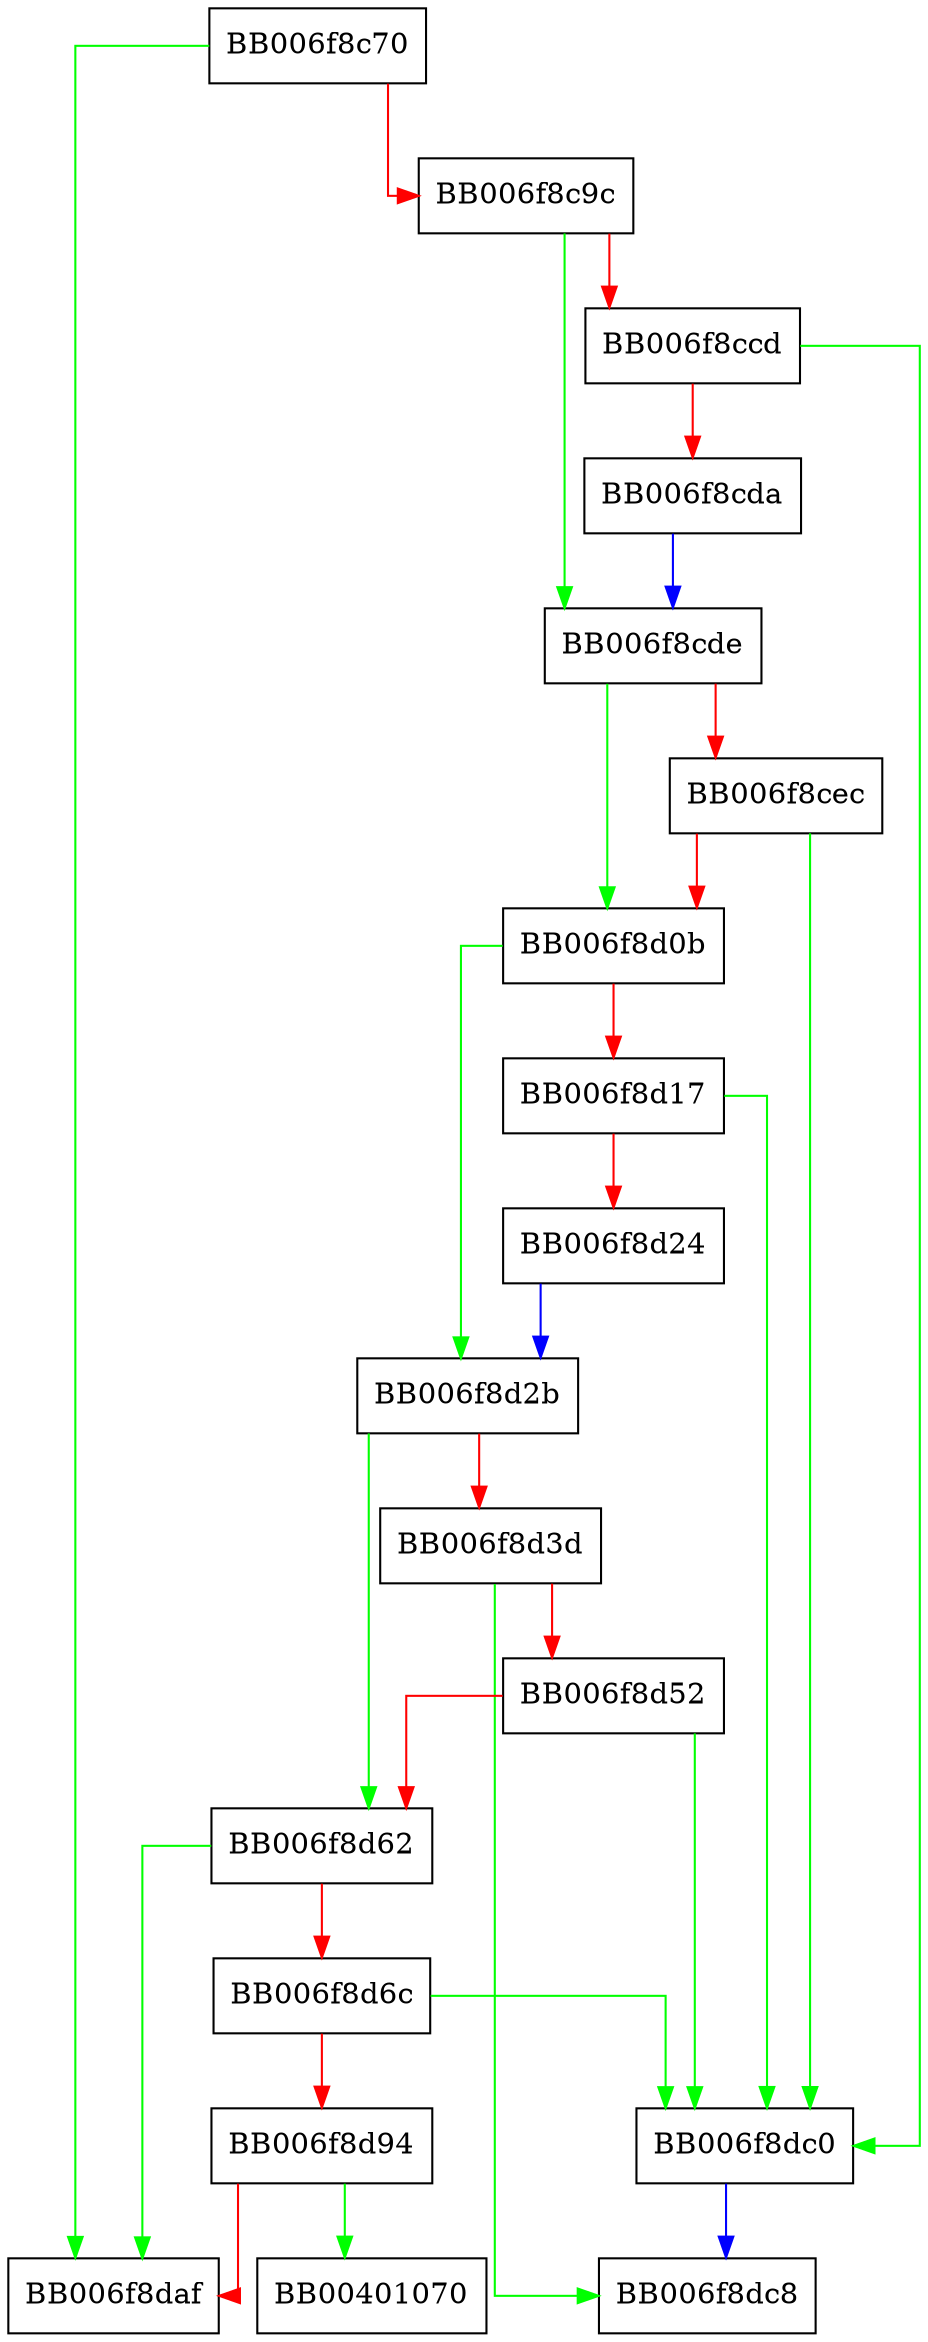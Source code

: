 digraph sm2sig_dupctx {
  node [shape="box"];
  graph [splines=ortho];
  BB006f8c70 -> BB006f8daf [color="green"];
  BB006f8c70 -> BB006f8c9c [color="red"];
  BB006f8c9c -> BB006f8cde [color="green"];
  BB006f8c9c -> BB006f8ccd [color="red"];
  BB006f8ccd -> BB006f8dc0 [color="green"];
  BB006f8ccd -> BB006f8cda [color="red"];
  BB006f8cda -> BB006f8cde [color="blue"];
  BB006f8cde -> BB006f8d0b [color="green"];
  BB006f8cde -> BB006f8cec [color="red"];
  BB006f8cec -> BB006f8dc0 [color="green"];
  BB006f8cec -> BB006f8d0b [color="red"];
  BB006f8d0b -> BB006f8d2b [color="green"];
  BB006f8d0b -> BB006f8d17 [color="red"];
  BB006f8d17 -> BB006f8dc0 [color="green"];
  BB006f8d17 -> BB006f8d24 [color="red"];
  BB006f8d24 -> BB006f8d2b [color="blue"];
  BB006f8d2b -> BB006f8d62 [color="green"];
  BB006f8d2b -> BB006f8d3d [color="red"];
  BB006f8d3d -> BB006f8dc8 [color="green"];
  BB006f8d3d -> BB006f8d52 [color="red"];
  BB006f8d52 -> BB006f8dc0 [color="green"];
  BB006f8d52 -> BB006f8d62 [color="red"];
  BB006f8d62 -> BB006f8daf [color="green"];
  BB006f8d62 -> BB006f8d6c [color="red"];
  BB006f8d6c -> BB006f8dc0 [color="green"];
  BB006f8d6c -> BB006f8d94 [color="red"];
  BB006f8d94 -> BB00401070 [color="green"];
  BB006f8d94 -> BB006f8daf [color="red"];
  BB006f8dc0 -> BB006f8dc8 [color="blue"];
}